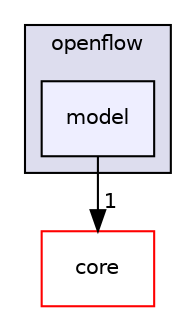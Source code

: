 digraph "openflow/model" {
  compound=true
  node [ fontsize="10", fontname="Helvetica"];
  edge [ labelfontsize="10", labelfontname="Helvetica"];
  subgraph clusterdir_7e22217f1a6421e279d7a8832f7c0ff3 {
    graph [ bgcolor="#ddddee", pencolor="black", label="openflow" fontname="Helvetica", fontsize="10", URL="dir_7e22217f1a6421e279d7a8832f7c0ff3.html"]
  dir_7a566e8b14930755d9cd8872ef023952 [shape=box, label="model", style="filled", fillcolor="#eeeeff", pencolor="black", URL="dir_7a566e8b14930755d9cd8872ef023952.html"];
  }
  dir_4270bfced15e0e73154b13468c7c9ad9 [shape=box label="core" fillcolor="white" style="filled" color="red" URL="dir_4270bfced15e0e73154b13468c7c9ad9.html"];
  dir_7a566e8b14930755d9cd8872ef023952->dir_4270bfced15e0e73154b13468c7c9ad9 [headlabel="1", labeldistance=1.5 headhref="dir_000229_000014.html"];
}
